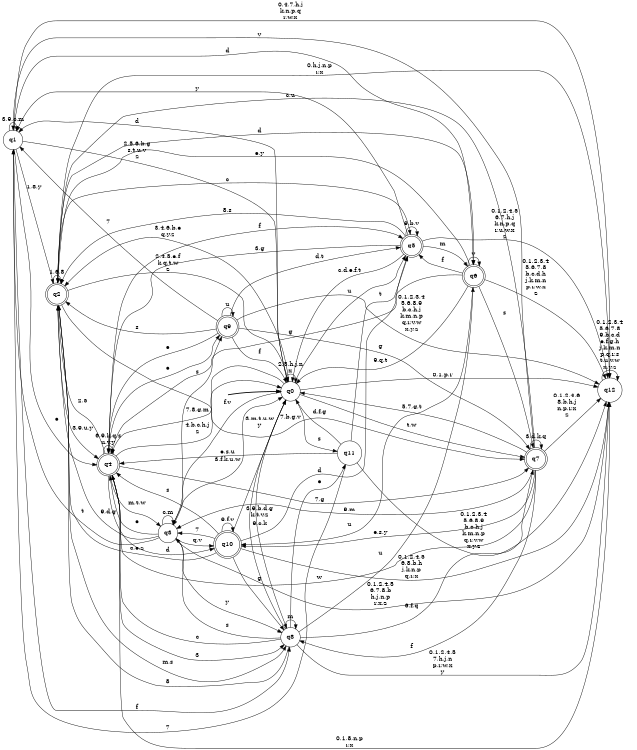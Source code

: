 digraph BlueStar {
__start0 [style = invis, shape = none, label = "", width = 0, height = 0];

rankdir=LR;
size="8,5";

s0 [style="filled", color="black", fillcolor="white" shape="circle", label="q0"];
s1 [style="filled", color="black", fillcolor="white" shape="circle", label="q1"];
s2 [style="rounded,filled", color="black", fillcolor="white" shape="doublecircle", label="q2"];
s3 [style="filled", color="black", fillcolor="white" shape="circle", label="q3"];
s4 [style="rounded,filled", color="black", fillcolor="white" shape="doublecircle", label="q4"];
s5 [style="rounded,filled", color="black", fillcolor="white" shape="doublecircle", label="q5"];
s6 [style="rounded,filled", color="black", fillcolor="white" shape="doublecircle", label="q6"];
s7 [style="rounded,filled", color="black", fillcolor="white" shape="doublecircle", label="q7"];
s8 [style="filled", color="black", fillcolor="white" shape="circle", label="q8"];
s9 [style="rounded,filled", color="black", fillcolor="white" shape="doublecircle", label="q9"];
s10 [style="rounded,filled", color="black", fillcolor="white" shape="doublecircle", label="q10"];
s11 [style="filled", color="black", fillcolor="white" shape="circle", label="q11"];
s12 [style="filled", color="black", fillcolor="white" shape="circle", label="q12"];
subgraph cluster_main { 
	graph [pad=".75", ranksep="0.15", nodesep="0.15"];
	 style=invis; 
	__start0 -> s0 [penwidth=2];
}
s0 -> s0 [label="2,5,h,j,n\nx"];
s0 -> s1 [label="d"];
s0 -> s2 [label="3,4,6,b,e\nq,y,z"];
s0 -> s3 [label="f,v"];
s0 -> s4 [label="7,8,g,m"];
s0 -> s5 [label="u"];
s0 -> s7 [label="t,w"];
s0 -> s8 [label="9,c,k"];
s0 -> s11 [label="s"];
s0 -> s12 [label="0,1,p,r"];
s1 -> s0 [label="2,5,6,b,g\ns,t,u,v\nz"];
s1 -> s1 [label="3,9,c,m"];
s1 -> s2 [label="1,8,y"];
s1 -> s4 [label="e"];
s1 -> s6 [label="d"];
s1 -> s8 [label="f"];
s1 -> s12 [label="0,4,7,h,j\nk,n,p,q\nr,w,x"];
s2 -> s0 [label="2,4,5,e,f\nk,q,t,w\nz"];
s2 -> s2 [label="1,6,8"];
s2 -> s4 [label="3,9,u,y"];
s2 -> s5 [label="c"];
s2 -> s6 [label="d"];
s2 -> s7 [label="7,b,g,v"];
s2 -> s8 [label="m,s"];
s2 -> s12 [label="0,h,j,n,p\nr,x"];
s3 -> s0 [label="3,f,k,u,w"];
s3 -> s1 [label="t"];
s3 -> s2 [label="9,d,g"];
s3 -> s3 [label="c,m"];
s3 -> s4 [label="e"];
s3 -> s8 [label="y"];
s3 -> s9 [label="s"];
s3 -> s10 [label="q,v"];
s3 -> s12 [label="0,1,2,4,5\n6,7,8,b\nh,j,n,p\nr,x,z"];
s4 -> s0 [label="4,b,c,h,j\nz"];
s4 -> s2 [label="2,5"];
s4 -> s3 [label="m,t,w"];
s4 -> s4 [label="6,9,k,q,s\nu,v,y"];
s4 -> s5 [label="f"];
s4 -> s7 [label="7,g"];
s4 -> s8 [label="3"];
s4 -> s9 [label="e"];
s4 -> s10 [label="d"];
s4 -> s12 [label="0,1,8,n,p\nr,x"];
s5 -> s0 [label="c,d,e,f,t"];
s5 -> s1 [label="y"];
s5 -> s2 [label="8,s"];
s5 -> s4 [label="3,g"];
s5 -> s5 [label="9,b,v"];
s5 -> s6 [label="m"];
s5 -> s12 [label="0,1,2,4,5\n6,7,h,j\nk,n,p,q\nr,u,w,x\nz"];
s6 -> s0 [label="9,q,t"];
s6 -> s2 [label="e,y"];
s6 -> s4 [label="g"];
s6 -> s5 [label="f"];
s6 -> s6 [label="v"];
s6 -> s7 [label="s"];
s6 -> s10 [label="u"];
s6 -> s12 [label="0,1,2,3,4\n5,6,7,8\nb,c,d,h\nj,k,m,n\np,r,w,x\nz"];
s7 -> s0 [label="5,7,g,t"];
s7 -> s1 [label="v"];
s7 -> s2 [label="c,u"];
s7 -> s3 [label="9,m"];
s7 -> s4 [label="w"];
s7 -> s7 [label="3,d,k,q"];
s7 -> s8 [label="f"];
s7 -> s10 [label="e,s,y"];
s7 -> s12 [label="0,1,2,4,6\n8,b,h,j\nn,p,r,x\nz"];
s8 -> s0 [label="3,9,b,d,g\nk,t,v,z"];
s8 -> s2 [label="8"];
s8 -> s3 [label="s"];
s8 -> s4 [label="c"];
s8 -> s6 [label="u"];
s8 -> s7 [label="6,f,q"];
s8 -> s8 [label="m"];
s8 -> s11 [label="e"];
s8 -> s12 [label="0,1,2,4,5\n7,h,j,n\np,r,w,x\ny"];
s9 -> s0 [label="f"];
s9 -> s1 [label="7"];
s9 -> s2 [label="s"];
s9 -> s4 [label="e"];
s9 -> s5 [label="d,t"];
s9 -> s7 [label="g"];
s9 -> s9 [label="u"];
s9 -> s12 [label="0,1,2,3,4\n5,6,8,9\nb,c,h,j\nk,m,n,p\nq,r,v,w\nx,y,z"];
s10 -> s0 [label="3,m,t,u,w\ny"];
s10 -> s2 [label="c,e,z"];
s10 -> s3 [label="7"];
s10 -> s4 [label="s"];
s10 -> s5 [label="d"];
s10 -> s8 [label="g"];
s10 -> s10 [label="9,f,v"];
s10 -> s12 [label="0,1,2,4,5\n6,8,b,h\nj,k,n,p\nq,r,x"];
s11 -> s0 [label="d,f,g"];
s11 -> s1 [label="7"];
s11 -> s4 [label="e,s,u"];
s11 -> s5 [label="t"];
s11 -> s12 [label="0,1,2,3,4\n5,6,8,9\nb,c,h,j\nk,m,n,p\nq,r,v,w\nx,y,z"];
s12 -> s12 [label="0,1,2,3,4\n5,6,7,8\n9,b,c,d\ne,f,g,h\nj,k,m,n\np,q,r,s\nt,u,v,w\nx,y,z"];

}